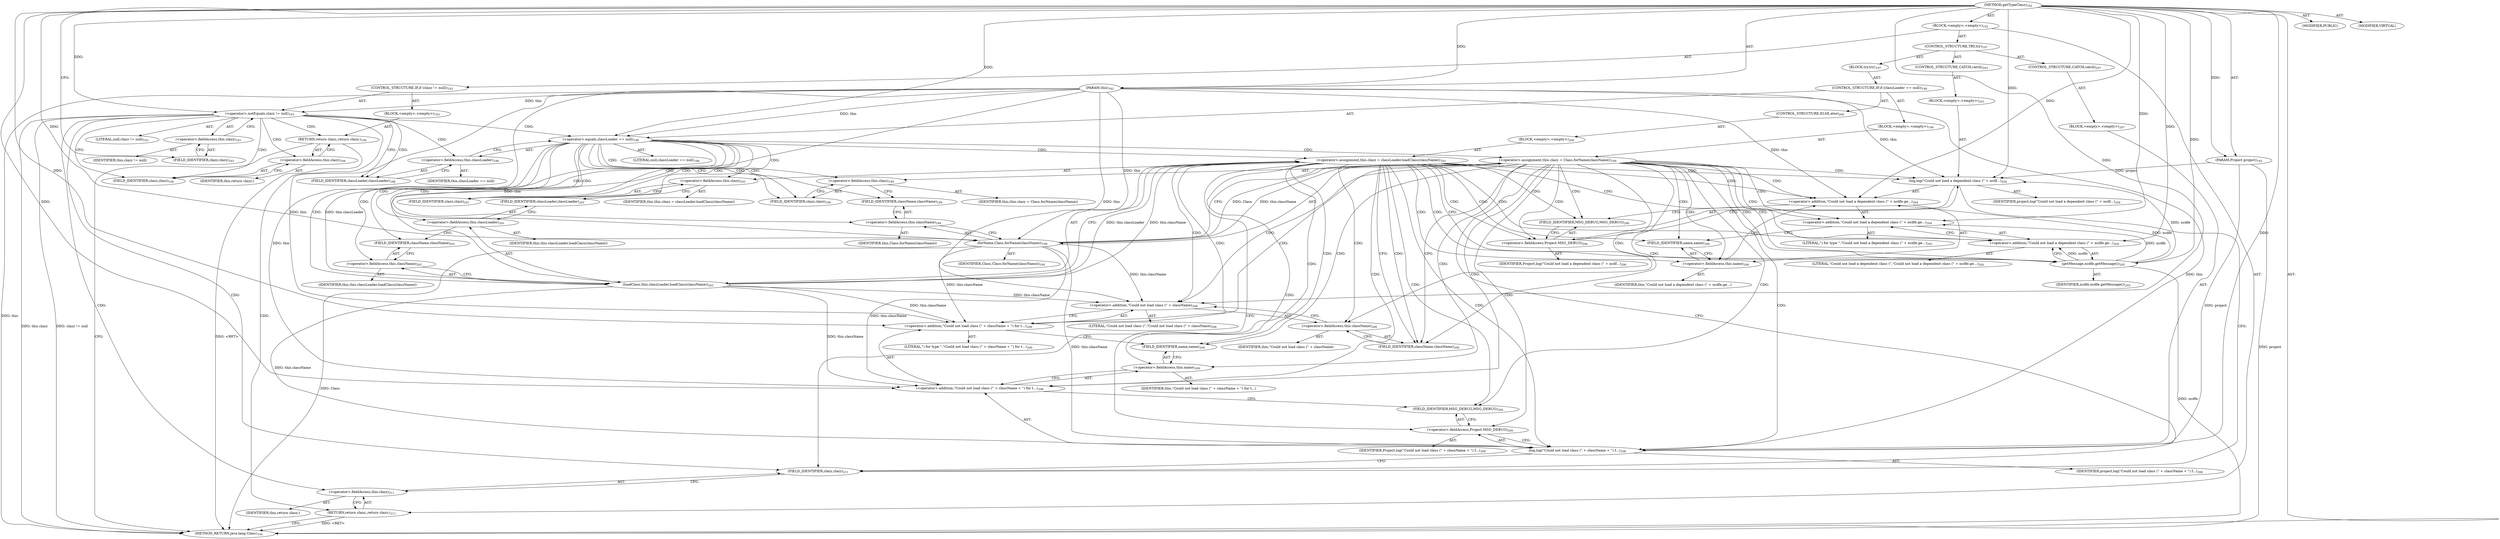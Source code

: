 digraph "getTypeClass" {  
"111669149706" [label = <(METHOD,getTypeClass)<SUB>192</SUB>> ]
"115964117014" [label = <(PARAM,this)<SUB>192</SUB>> ]
"115964117015" [label = <(PARAM,Project project)<SUB>192</SUB>> ]
"25769803793" [label = <(BLOCK,&lt;empty&gt;,&lt;empty&gt;)<SUB>192</SUB>> ]
"47244640263" [label = <(CONTROL_STRUCTURE,IF,if (clazz != null))<SUB>193</SUB>> ]
"30064771109" [label = <(&lt;operator&gt;.notEquals,clazz != null)<SUB>193</SUB>> ]
"30064771110" [label = <(&lt;operator&gt;.fieldAccess,this.clazz)<SUB>193</SUB>> ]
"68719476787" [label = <(IDENTIFIER,this,clazz != null)> ]
"55834574865" [label = <(FIELD_IDENTIFIER,clazz,clazz)<SUB>193</SUB>> ]
"90194313223" [label = <(LITERAL,null,clazz != null)<SUB>193</SUB>> ]
"25769803794" [label = <(BLOCK,&lt;empty&gt;,&lt;empty&gt;)<SUB>193</SUB>> ]
"146028888072" [label = <(RETURN,return clazz;,return clazz;)<SUB>194</SUB>> ]
"30064771111" [label = <(&lt;operator&gt;.fieldAccess,this.clazz)<SUB>194</SUB>> ]
"68719476788" [label = <(IDENTIFIER,this,return clazz;)> ]
"55834574866" [label = <(FIELD_IDENTIFIER,clazz,clazz)<SUB>194</SUB>> ]
"47244640264" [label = <(CONTROL_STRUCTURE,TRY,try)<SUB>197</SUB>> ]
"25769803795" [label = <(BLOCK,try,try)<SUB>197</SUB>> ]
"47244640265" [label = <(CONTROL_STRUCTURE,IF,if (classLoader == null))<SUB>198</SUB>> ]
"30064771112" [label = <(&lt;operator&gt;.equals,classLoader == null)<SUB>198</SUB>> ]
"30064771113" [label = <(&lt;operator&gt;.fieldAccess,this.classLoader)<SUB>198</SUB>> ]
"68719476789" [label = <(IDENTIFIER,this,classLoader == null)> ]
"55834574867" [label = <(FIELD_IDENTIFIER,classLoader,classLoader)<SUB>198</SUB>> ]
"90194313224" [label = <(LITERAL,null,classLoader == null)<SUB>198</SUB>> ]
"25769803796" [label = <(BLOCK,&lt;empty&gt;,&lt;empty&gt;)<SUB>198</SUB>> ]
"30064771114" [label = <(&lt;operator&gt;.assignment,this.clazz = Class.forName(className))<SUB>199</SUB>> ]
"30064771115" [label = <(&lt;operator&gt;.fieldAccess,this.clazz)<SUB>199</SUB>> ]
"68719476790" [label = <(IDENTIFIER,this,this.clazz = Class.forName(className))> ]
"55834574868" [label = <(FIELD_IDENTIFIER,clazz,clazz)<SUB>199</SUB>> ]
"30064771116" [label = <(forName,Class.forName(className))<SUB>199</SUB>> ]
"68719476791" [label = <(IDENTIFIER,Class,Class.forName(className))<SUB>199</SUB>> ]
"30064771117" [label = <(&lt;operator&gt;.fieldAccess,this.className)<SUB>199</SUB>> ]
"68719476792" [label = <(IDENTIFIER,this,Class.forName(className))> ]
"55834574869" [label = <(FIELD_IDENTIFIER,className,className)<SUB>199</SUB>> ]
"47244640266" [label = <(CONTROL_STRUCTURE,ELSE,else)<SUB>200</SUB>> ]
"25769803797" [label = <(BLOCK,&lt;empty&gt;,&lt;empty&gt;)<SUB>200</SUB>> ]
"30064771118" [label = <(&lt;operator&gt;.assignment,this.clazz = classLoader.loadClass(className))<SUB>201</SUB>> ]
"30064771119" [label = <(&lt;operator&gt;.fieldAccess,this.clazz)<SUB>201</SUB>> ]
"68719476793" [label = <(IDENTIFIER,this,this.clazz = classLoader.loadClass(className))> ]
"55834574870" [label = <(FIELD_IDENTIFIER,clazz,clazz)<SUB>201</SUB>> ]
"30064771120" [label = <(loadClass,this.classLoader.loadClass(className))<SUB>201</SUB>> ]
"30064771121" [label = <(&lt;operator&gt;.fieldAccess,this.classLoader)<SUB>201</SUB>> ]
"68719476794" [label = <(IDENTIFIER,this,this.classLoader.loadClass(className))> ]
"55834574871" [label = <(FIELD_IDENTIFIER,classLoader,classLoader)<SUB>201</SUB>> ]
"30064771122" [label = <(&lt;operator&gt;.fieldAccess,this.className)<SUB>201</SUB>> ]
"68719476795" [label = <(IDENTIFIER,this,this.classLoader.loadClass(className))> ]
"55834574872" [label = <(FIELD_IDENTIFIER,className,className)<SUB>201</SUB>> ]
"47244640267" [label = <(CONTROL_STRUCTURE,CATCH,catch)<SUB>203</SUB>> ]
"25769803798" [label = <(BLOCK,&lt;empty&gt;,&lt;empty&gt;)<SUB>203</SUB>> ]
"30064771123" [label = <(log,log(&quot;Could not load a dependent class (&quot; + ncdf...)<SUB>204</SUB>> ]
"68719476796" [label = <(IDENTIFIER,project,log(&quot;Could not load a dependent class (&quot; + ncdf...)<SUB>204</SUB>> ]
"30064771124" [label = <(&lt;operator&gt;.addition,&quot;Could not load a dependent class (&quot; + ncdfe.ge...)<SUB>204</SUB>> ]
"30064771125" [label = <(&lt;operator&gt;.addition,&quot;Could not load a dependent class (&quot; + ncdfe.ge...)<SUB>204</SUB>> ]
"30064771126" [label = <(&lt;operator&gt;.addition,&quot;Could not load a dependent class (&quot; + ncdfe.ge...)<SUB>204</SUB>> ]
"90194313225" [label = <(LITERAL,&quot;Could not load a dependent class (&quot;,&quot;Could not load a dependent class (&quot; + ncdfe.ge...)<SUB>204</SUB>> ]
"30064771127" [label = <(getMessage,ncdfe.getMessage())<SUB>205</SUB>> ]
"68719476797" [label = <(IDENTIFIER,ncdfe,ncdfe.getMessage())<SUB>205</SUB>> ]
"90194313226" [label = <(LITERAL,&quot;) for type &quot;,&quot;Could not load a dependent class (&quot; + ncdfe.ge...)<SUB>205</SUB>> ]
"30064771128" [label = <(&lt;operator&gt;.fieldAccess,this.name)<SUB>206</SUB>> ]
"68719476798" [label = <(IDENTIFIER,this,&quot;Could not load a dependent class (&quot; + ncdfe.ge...)> ]
"55834574873" [label = <(FIELD_IDENTIFIER,name,name)<SUB>206</SUB>> ]
"30064771129" [label = <(&lt;operator&gt;.fieldAccess,Project.MSG_DEBUG)<SUB>206</SUB>> ]
"68719476799" [label = <(IDENTIFIER,Project,log(&quot;Could not load a dependent class (&quot; + ncdf...)<SUB>206</SUB>> ]
"55834574874" [label = <(FIELD_IDENTIFIER,MSG_DEBUG,MSG_DEBUG)<SUB>206</SUB>> ]
"47244640268" [label = <(CONTROL_STRUCTURE,CATCH,catch)<SUB>207</SUB>> ]
"25769803799" [label = <(BLOCK,&lt;empty&gt;,&lt;empty&gt;)<SUB>207</SUB>> ]
"30064771130" [label = <(log,log(&quot;Could not load class (&quot; + className + &quot;) f...)<SUB>208</SUB>> ]
"68719476800" [label = <(IDENTIFIER,project,log(&quot;Could not load class (&quot; + className + &quot;) f...)<SUB>208</SUB>> ]
"30064771131" [label = <(&lt;operator&gt;.addition,&quot;Could not load class (&quot; + className + &quot;) for t...)<SUB>208</SUB>> ]
"30064771132" [label = <(&lt;operator&gt;.addition,&quot;Could not load class (&quot; + className + &quot;) for t...)<SUB>208</SUB>> ]
"30064771133" [label = <(&lt;operator&gt;.addition,&quot;Could not load class (&quot; + className)<SUB>208</SUB>> ]
"90194313227" [label = <(LITERAL,&quot;Could not load class (&quot;,&quot;Could not load class (&quot; + className)<SUB>208</SUB>> ]
"30064771134" [label = <(&lt;operator&gt;.fieldAccess,this.className)<SUB>208</SUB>> ]
"68719476801" [label = <(IDENTIFIER,this,&quot;Could not load class (&quot; + className)> ]
"55834574875" [label = <(FIELD_IDENTIFIER,className,className)<SUB>208</SUB>> ]
"90194313228" [label = <(LITERAL,&quot;) for type &quot;,&quot;Could not load class (&quot; + className + &quot;) for t...)<SUB>209</SUB>> ]
"30064771135" [label = <(&lt;operator&gt;.fieldAccess,this.name)<SUB>209</SUB>> ]
"68719476802" [label = <(IDENTIFIER,this,&quot;Could not load class (&quot; + className + &quot;) for t...)> ]
"55834574876" [label = <(FIELD_IDENTIFIER,name,name)<SUB>209</SUB>> ]
"30064771136" [label = <(&lt;operator&gt;.fieldAccess,Project.MSG_DEBUG)<SUB>209</SUB>> ]
"68719476803" [label = <(IDENTIFIER,Project,log(&quot;Could not load class (&quot; + className + &quot;) f...)<SUB>209</SUB>> ]
"55834574877" [label = <(FIELD_IDENTIFIER,MSG_DEBUG,MSG_DEBUG)<SUB>209</SUB>> ]
"146028888073" [label = <(RETURN,return clazz;,return clazz;)<SUB>211</SUB>> ]
"30064771137" [label = <(&lt;operator&gt;.fieldAccess,this.clazz)<SUB>211</SUB>> ]
"68719476804" [label = <(IDENTIFIER,this,return clazz;)> ]
"55834574878" [label = <(FIELD_IDENTIFIER,clazz,clazz)<SUB>211</SUB>> ]
"133143986202" [label = <(MODIFIER,PUBLIC)> ]
"133143986203" [label = <(MODIFIER,VIRTUAL)> ]
"128849018890" [label = <(METHOD_RETURN,java.lang.Class)<SUB>192</SUB>> ]
  "111669149706" -> "115964117014"  [ label = "AST: "] 
  "111669149706" -> "115964117015"  [ label = "AST: "] 
  "111669149706" -> "25769803793"  [ label = "AST: "] 
  "111669149706" -> "133143986202"  [ label = "AST: "] 
  "111669149706" -> "133143986203"  [ label = "AST: "] 
  "111669149706" -> "128849018890"  [ label = "AST: "] 
  "25769803793" -> "47244640263"  [ label = "AST: "] 
  "25769803793" -> "47244640264"  [ label = "AST: "] 
  "25769803793" -> "146028888073"  [ label = "AST: "] 
  "47244640263" -> "30064771109"  [ label = "AST: "] 
  "47244640263" -> "25769803794"  [ label = "AST: "] 
  "30064771109" -> "30064771110"  [ label = "AST: "] 
  "30064771109" -> "90194313223"  [ label = "AST: "] 
  "30064771110" -> "68719476787"  [ label = "AST: "] 
  "30064771110" -> "55834574865"  [ label = "AST: "] 
  "25769803794" -> "146028888072"  [ label = "AST: "] 
  "146028888072" -> "30064771111"  [ label = "AST: "] 
  "30064771111" -> "68719476788"  [ label = "AST: "] 
  "30064771111" -> "55834574866"  [ label = "AST: "] 
  "47244640264" -> "25769803795"  [ label = "AST: "] 
  "47244640264" -> "47244640267"  [ label = "AST: "] 
  "47244640264" -> "47244640268"  [ label = "AST: "] 
  "25769803795" -> "47244640265"  [ label = "AST: "] 
  "47244640265" -> "30064771112"  [ label = "AST: "] 
  "47244640265" -> "25769803796"  [ label = "AST: "] 
  "47244640265" -> "47244640266"  [ label = "AST: "] 
  "30064771112" -> "30064771113"  [ label = "AST: "] 
  "30064771112" -> "90194313224"  [ label = "AST: "] 
  "30064771113" -> "68719476789"  [ label = "AST: "] 
  "30064771113" -> "55834574867"  [ label = "AST: "] 
  "25769803796" -> "30064771114"  [ label = "AST: "] 
  "30064771114" -> "30064771115"  [ label = "AST: "] 
  "30064771114" -> "30064771116"  [ label = "AST: "] 
  "30064771115" -> "68719476790"  [ label = "AST: "] 
  "30064771115" -> "55834574868"  [ label = "AST: "] 
  "30064771116" -> "68719476791"  [ label = "AST: "] 
  "30064771116" -> "30064771117"  [ label = "AST: "] 
  "30064771117" -> "68719476792"  [ label = "AST: "] 
  "30064771117" -> "55834574869"  [ label = "AST: "] 
  "47244640266" -> "25769803797"  [ label = "AST: "] 
  "25769803797" -> "30064771118"  [ label = "AST: "] 
  "30064771118" -> "30064771119"  [ label = "AST: "] 
  "30064771118" -> "30064771120"  [ label = "AST: "] 
  "30064771119" -> "68719476793"  [ label = "AST: "] 
  "30064771119" -> "55834574870"  [ label = "AST: "] 
  "30064771120" -> "30064771121"  [ label = "AST: "] 
  "30064771120" -> "30064771122"  [ label = "AST: "] 
  "30064771121" -> "68719476794"  [ label = "AST: "] 
  "30064771121" -> "55834574871"  [ label = "AST: "] 
  "30064771122" -> "68719476795"  [ label = "AST: "] 
  "30064771122" -> "55834574872"  [ label = "AST: "] 
  "47244640267" -> "25769803798"  [ label = "AST: "] 
  "25769803798" -> "30064771123"  [ label = "AST: "] 
  "30064771123" -> "68719476796"  [ label = "AST: "] 
  "30064771123" -> "30064771124"  [ label = "AST: "] 
  "30064771123" -> "30064771129"  [ label = "AST: "] 
  "30064771124" -> "30064771125"  [ label = "AST: "] 
  "30064771124" -> "30064771128"  [ label = "AST: "] 
  "30064771125" -> "30064771126"  [ label = "AST: "] 
  "30064771125" -> "90194313226"  [ label = "AST: "] 
  "30064771126" -> "90194313225"  [ label = "AST: "] 
  "30064771126" -> "30064771127"  [ label = "AST: "] 
  "30064771127" -> "68719476797"  [ label = "AST: "] 
  "30064771128" -> "68719476798"  [ label = "AST: "] 
  "30064771128" -> "55834574873"  [ label = "AST: "] 
  "30064771129" -> "68719476799"  [ label = "AST: "] 
  "30064771129" -> "55834574874"  [ label = "AST: "] 
  "47244640268" -> "25769803799"  [ label = "AST: "] 
  "25769803799" -> "30064771130"  [ label = "AST: "] 
  "30064771130" -> "68719476800"  [ label = "AST: "] 
  "30064771130" -> "30064771131"  [ label = "AST: "] 
  "30064771130" -> "30064771136"  [ label = "AST: "] 
  "30064771131" -> "30064771132"  [ label = "AST: "] 
  "30064771131" -> "30064771135"  [ label = "AST: "] 
  "30064771132" -> "30064771133"  [ label = "AST: "] 
  "30064771132" -> "90194313228"  [ label = "AST: "] 
  "30064771133" -> "90194313227"  [ label = "AST: "] 
  "30064771133" -> "30064771134"  [ label = "AST: "] 
  "30064771134" -> "68719476801"  [ label = "AST: "] 
  "30064771134" -> "55834574875"  [ label = "AST: "] 
  "30064771135" -> "68719476802"  [ label = "AST: "] 
  "30064771135" -> "55834574876"  [ label = "AST: "] 
  "30064771136" -> "68719476803"  [ label = "AST: "] 
  "30064771136" -> "55834574877"  [ label = "AST: "] 
  "146028888073" -> "30064771137"  [ label = "AST: "] 
  "30064771137" -> "68719476804"  [ label = "AST: "] 
  "30064771137" -> "55834574878"  [ label = "AST: "] 
  "146028888073" -> "128849018890"  [ label = "CFG: "] 
  "30064771109" -> "55834574866"  [ label = "CFG: "] 
  "30064771109" -> "55834574867"  [ label = "CFG: "] 
  "30064771137" -> "146028888073"  [ label = "CFG: "] 
  "30064771110" -> "30064771109"  [ label = "CFG: "] 
  "146028888072" -> "128849018890"  [ label = "CFG: "] 
  "55834574878" -> "30064771137"  [ label = "CFG: "] 
  "55834574865" -> "30064771110"  [ label = "CFG: "] 
  "30064771111" -> "146028888072"  [ label = "CFG: "] 
  "30064771112" -> "55834574868"  [ label = "CFG: "] 
  "30064771112" -> "55834574870"  [ label = "CFG: "] 
  "30064771123" -> "55834574878"  [ label = "CFG: "] 
  "30064771130" -> "55834574878"  [ label = "CFG: "] 
  "55834574866" -> "30064771111"  [ label = "CFG: "] 
  "30064771113" -> "30064771112"  [ label = "CFG: "] 
  "30064771114" -> "30064771127"  [ label = "CFG: "] 
  "30064771114" -> "55834574875"  [ label = "CFG: "] 
  "30064771114" -> "55834574878"  [ label = "CFG: "] 
  "30064771124" -> "55834574874"  [ label = "CFG: "] 
  "30064771129" -> "30064771123"  [ label = "CFG: "] 
  "30064771131" -> "55834574877"  [ label = "CFG: "] 
  "30064771136" -> "30064771130"  [ label = "CFG: "] 
  "55834574867" -> "30064771113"  [ label = "CFG: "] 
  "30064771115" -> "55834574869"  [ label = "CFG: "] 
  "30064771116" -> "30064771114"  [ label = "CFG: "] 
  "30064771118" -> "30064771127"  [ label = "CFG: "] 
  "30064771118" -> "55834574875"  [ label = "CFG: "] 
  "30064771118" -> "55834574878"  [ label = "CFG: "] 
  "30064771125" -> "55834574873"  [ label = "CFG: "] 
  "30064771128" -> "30064771124"  [ label = "CFG: "] 
  "55834574874" -> "30064771129"  [ label = "CFG: "] 
  "30064771132" -> "55834574876"  [ label = "CFG: "] 
  "30064771135" -> "30064771131"  [ label = "CFG: "] 
  "55834574877" -> "30064771136"  [ label = "CFG: "] 
  "55834574868" -> "30064771115"  [ label = "CFG: "] 
  "30064771117" -> "30064771116"  [ label = "CFG: "] 
  "30064771119" -> "55834574871"  [ label = "CFG: "] 
  "30064771120" -> "30064771118"  [ label = "CFG: "] 
  "30064771126" -> "30064771125"  [ label = "CFG: "] 
  "55834574873" -> "30064771128"  [ label = "CFG: "] 
  "30064771133" -> "30064771132"  [ label = "CFG: "] 
  "55834574876" -> "30064771135"  [ label = "CFG: "] 
  "55834574869" -> "30064771117"  [ label = "CFG: "] 
  "55834574870" -> "30064771119"  [ label = "CFG: "] 
  "30064771121" -> "55834574872"  [ label = "CFG: "] 
  "30064771122" -> "30064771120"  [ label = "CFG: "] 
  "30064771127" -> "30064771126"  [ label = "CFG: "] 
  "30064771134" -> "30064771133"  [ label = "CFG: "] 
  "55834574871" -> "30064771121"  [ label = "CFG: "] 
  "55834574872" -> "30064771122"  [ label = "CFG: "] 
  "55834574875" -> "30064771134"  [ label = "CFG: "] 
  "111669149706" -> "55834574865"  [ label = "CFG: "] 
  "146028888073" -> "128849018890"  [ label = "DDG: &lt;RET&gt;"] 
  "146028888072" -> "128849018890"  [ label = "DDG: &lt;RET&gt;"] 
  "115964117014" -> "128849018890"  [ label = "DDG: this"] 
  "115964117015" -> "128849018890"  [ label = "DDG: project"] 
  "30064771109" -> "128849018890"  [ label = "DDG: this.clazz"] 
  "30064771109" -> "128849018890"  [ label = "DDG: clazz != null"] 
  "30064771127" -> "128849018890"  [ label = "DDG: ncdfe"] 
  "30064771116" -> "128849018890"  [ label = "DDG: Class"] 
  "111669149706" -> "115964117014"  [ label = "DDG: "] 
  "111669149706" -> "115964117015"  [ label = "DDG: "] 
  "115964117014" -> "30064771109"  [ label = "DDG: this"] 
  "111669149706" -> "30064771109"  [ label = "DDG: "] 
  "115964117014" -> "30064771112"  [ label = "DDG: this"] 
  "111669149706" -> "30064771112"  [ label = "DDG: "] 
  "30064771116" -> "30064771114"  [ label = "DDG: Class"] 
  "30064771116" -> "30064771114"  [ label = "DDG: this.className"] 
  "115964117015" -> "30064771123"  [ label = "DDG: project"] 
  "111669149706" -> "30064771123"  [ label = "DDG: "] 
  "30064771127" -> "30064771123"  [ label = "DDG: ncdfe"] 
  "115964117014" -> "30064771123"  [ label = "DDG: this"] 
  "115964117015" -> "30064771130"  [ label = "DDG: project"] 
  "111669149706" -> "30064771130"  [ label = "DDG: "] 
  "115964117014" -> "30064771130"  [ label = "DDG: this"] 
  "30064771120" -> "30064771130"  [ label = "DDG: this.className"] 
  "30064771116" -> "30064771130"  [ label = "DDG: this.className"] 
  "30064771120" -> "30064771118"  [ label = "DDG: this.classLoader"] 
  "30064771120" -> "30064771118"  [ label = "DDG: this.className"] 
  "111669149706" -> "30064771124"  [ label = "DDG: "] 
  "30064771127" -> "30064771124"  [ label = "DDG: ncdfe"] 
  "115964117014" -> "30064771124"  [ label = "DDG: this"] 
  "111669149706" -> "30064771131"  [ label = "DDG: "] 
  "115964117014" -> "30064771131"  [ label = "DDG: this"] 
  "30064771120" -> "30064771131"  [ label = "DDG: this.className"] 
  "30064771116" -> "30064771131"  [ label = "DDG: this.className"] 
  "111669149706" -> "30064771116"  [ label = "DDG: "] 
  "115964117014" -> "30064771116"  [ label = "DDG: this"] 
  "111669149706" -> "30064771125"  [ label = "DDG: "] 
  "30064771127" -> "30064771125"  [ label = "DDG: ncdfe"] 
  "111669149706" -> "30064771132"  [ label = "DDG: "] 
  "115964117014" -> "30064771132"  [ label = "DDG: this"] 
  "30064771120" -> "30064771132"  [ label = "DDG: this.className"] 
  "30064771116" -> "30064771132"  [ label = "DDG: this.className"] 
  "115964117014" -> "30064771120"  [ label = "DDG: this"] 
  "30064771112" -> "30064771120"  [ label = "DDG: this.classLoader"] 
  "111669149706" -> "30064771126"  [ label = "DDG: "] 
  "30064771127" -> "30064771126"  [ label = "DDG: ncdfe"] 
  "111669149706" -> "30064771133"  [ label = "DDG: "] 
  "115964117014" -> "30064771133"  [ label = "DDG: this"] 
  "30064771120" -> "30064771133"  [ label = "DDG: this.className"] 
  "30064771116" -> "30064771133"  [ label = "DDG: this.className"] 
  "111669149706" -> "30064771127"  [ label = "DDG: "] 
  "30064771109" -> "30064771113"  [ label = "CDG: "] 
  "30064771109" -> "30064771112"  [ label = "CDG: "] 
  "30064771109" -> "30064771111"  [ label = "CDG: "] 
  "30064771109" -> "55834574878"  [ label = "CDG: "] 
  "30064771109" -> "146028888073"  [ label = "CDG: "] 
  "30064771109" -> "55834574867"  [ label = "CDG: "] 
  "30064771109" -> "146028888072"  [ label = "CDG: "] 
  "30064771109" -> "55834574866"  [ label = "CDG: "] 
  "30064771109" -> "30064771137"  [ label = "CDG: "] 
  "30064771112" -> "30064771121"  [ label = "CDG: "] 
  "30064771112" -> "30064771120"  [ label = "CDG: "] 
  "30064771112" -> "30064771119"  [ label = "CDG: "] 
  "30064771112" -> "30064771118"  [ label = "CDG: "] 
  "30064771112" -> "30064771122"  [ label = "CDG: "] 
  "30064771112" -> "30064771117"  [ label = "CDG: "] 
  "30064771112" -> "30064771116"  [ label = "CDG: "] 
  "30064771112" -> "30064771115"  [ label = "CDG: "] 
  "30064771112" -> "30064771114"  [ label = "CDG: "] 
  "30064771112" -> "55834574871"  [ label = "CDG: "] 
  "30064771112" -> "55834574870"  [ label = "CDG: "] 
  "30064771112" -> "55834574869"  [ label = "CDG: "] 
  "30064771112" -> "55834574868"  [ label = "CDG: "] 
  "30064771112" -> "55834574872"  [ label = "CDG: "] 
  "30064771114" -> "30064771129"  [ label = "CDG: "] 
  "30064771114" -> "30064771128"  [ label = "CDG: "] 
  "30064771114" -> "30064771127"  [ label = "CDG: "] 
  "30064771114" -> "30064771126"  [ label = "CDG: "] 
  "30064771114" -> "30064771133"  [ label = "CDG: "] 
  "30064771114" -> "30064771132"  [ label = "CDG: "] 
  "30064771114" -> "30064771131"  [ label = "CDG: "] 
  "30064771114" -> "30064771130"  [ label = "CDG: "] 
  "30064771114" -> "30064771125"  [ label = "CDG: "] 
  "30064771114" -> "30064771124"  [ label = "CDG: "] 
  "30064771114" -> "30064771123"  [ label = "CDG: "] 
  "30064771114" -> "55834574877"  [ label = "CDG: "] 
  "30064771114" -> "55834574876"  [ label = "CDG: "] 
  "30064771114" -> "55834574875"  [ label = "CDG: "] 
  "30064771114" -> "55834574874"  [ label = "CDG: "] 
  "30064771114" -> "55834574873"  [ label = "CDG: "] 
  "30064771114" -> "30064771136"  [ label = "CDG: "] 
  "30064771114" -> "30064771135"  [ label = "CDG: "] 
  "30064771114" -> "30064771134"  [ label = "CDG: "] 
  "30064771118" -> "30064771129"  [ label = "CDG: "] 
  "30064771118" -> "30064771128"  [ label = "CDG: "] 
  "30064771118" -> "30064771127"  [ label = "CDG: "] 
  "30064771118" -> "30064771126"  [ label = "CDG: "] 
  "30064771118" -> "30064771133"  [ label = "CDG: "] 
  "30064771118" -> "30064771132"  [ label = "CDG: "] 
  "30064771118" -> "30064771131"  [ label = "CDG: "] 
  "30064771118" -> "30064771130"  [ label = "CDG: "] 
  "30064771118" -> "30064771125"  [ label = "CDG: "] 
  "30064771118" -> "30064771124"  [ label = "CDG: "] 
  "30064771118" -> "30064771123"  [ label = "CDG: "] 
  "30064771118" -> "55834574877"  [ label = "CDG: "] 
  "30064771118" -> "55834574876"  [ label = "CDG: "] 
  "30064771118" -> "55834574875"  [ label = "CDG: "] 
  "30064771118" -> "55834574874"  [ label = "CDG: "] 
  "30064771118" -> "55834574873"  [ label = "CDG: "] 
  "30064771118" -> "30064771136"  [ label = "CDG: "] 
  "30064771118" -> "30064771135"  [ label = "CDG: "] 
  "30064771118" -> "30064771134"  [ label = "CDG: "] 
}
